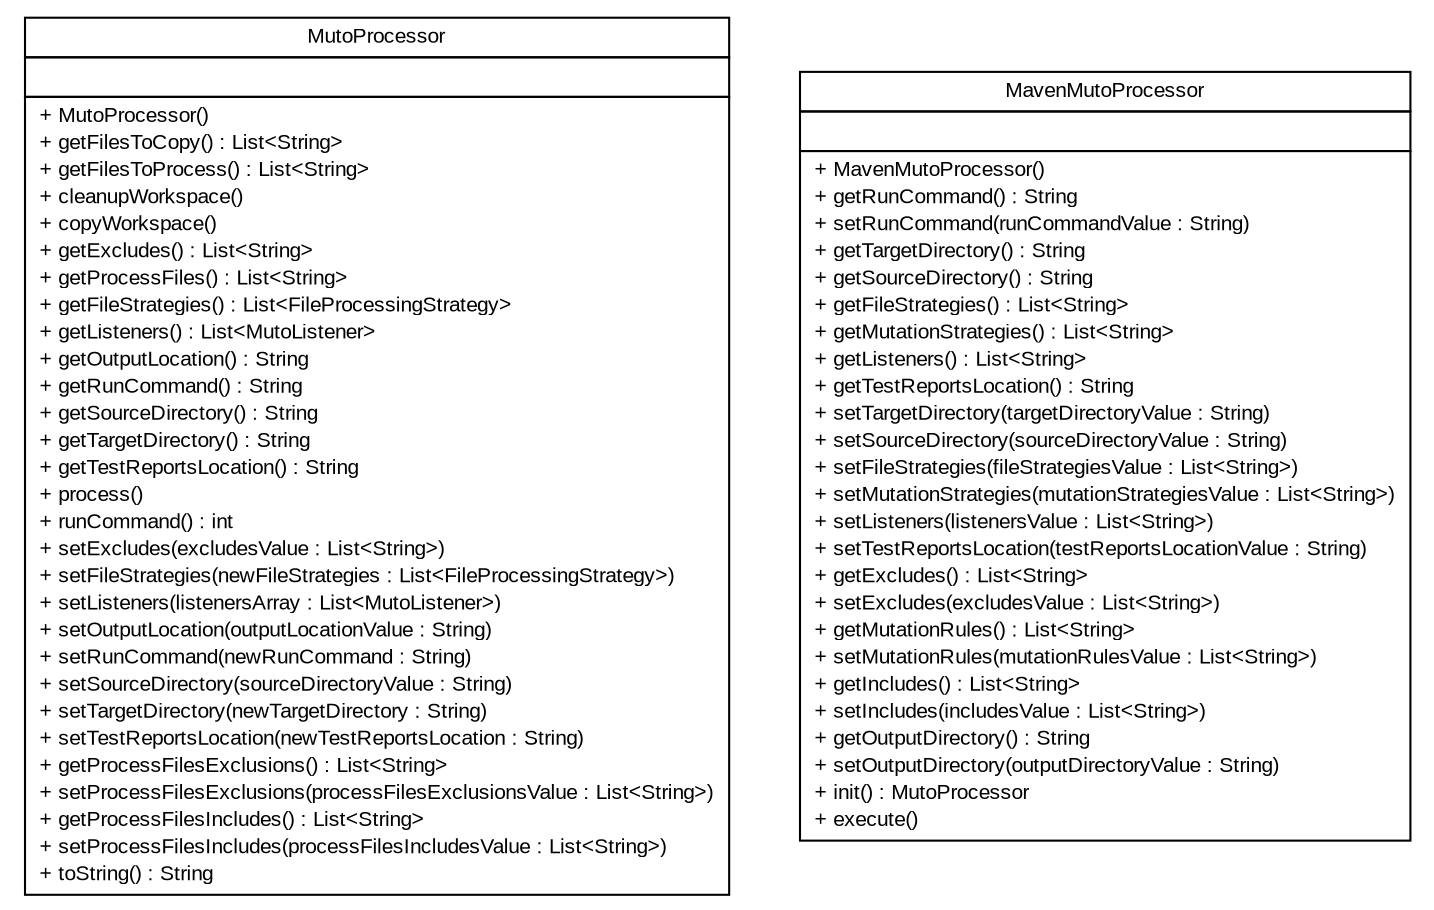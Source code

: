 #!/usr/local/bin/dot
#
# Class diagram 
# Generated by UMLGraph version R5_6 (http://www.umlgraph.org/)
#

digraph G {
	edge [fontname="arial",fontsize=10,labelfontname="arial",labelfontsize=10];
	node [fontname="arial",fontsize=10,shape=plaintext];
	nodesep=0.25;
	ranksep=0.5;
	// com.github.mkolisnyk.muto.processor.MutoProcessor
	c173 [label=<<table title="com.github.mkolisnyk.muto.processor.MutoProcessor" border="0" cellborder="1" cellspacing="0" cellpadding="2" port="p" href="./MutoProcessor.html">
		<tr><td><table border="0" cellspacing="0" cellpadding="1">
<tr><td align="center" balign="center"> MutoProcessor </td></tr>
		</table></td></tr>
		<tr><td><table border="0" cellspacing="0" cellpadding="1">
<tr><td align="left" balign="left">  </td></tr>
		</table></td></tr>
		<tr><td><table border="0" cellspacing="0" cellpadding="1">
<tr><td align="left" balign="left"> + MutoProcessor() </td></tr>
<tr><td align="left" balign="left"> + getFilesToCopy() : List&lt;String&gt; </td></tr>
<tr><td align="left" balign="left"> + getFilesToProcess() : List&lt;String&gt; </td></tr>
<tr><td align="left" balign="left"> + cleanupWorkspace() </td></tr>
<tr><td align="left" balign="left"> + copyWorkspace() </td></tr>
<tr><td align="left" balign="left"> + getExcludes() : List&lt;String&gt; </td></tr>
<tr><td align="left" balign="left"> + getProcessFiles() : List&lt;String&gt; </td></tr>
<tr><td align="left" balign="left"> + getFileStrategies() : List&lt;FileProcessingStrategy&gt; </td></tr>
<tr><td align="left" balign="left"> + getListeners() : List&lt;MutoListener&gt; </td></tr>
<tr><td align="left" balign="left"> + getOutputLocation() : String </td></tr>
<tr><td align="left" balign="left"> + getRunCommand() : String </td></tr>
<tr><td align="left" balign="left"> + getSourceDirectory() : String </td></tr>
<tr><td align="left" balign="left"> + getTargetDirectory() : String </td></tr>
<tr><td align="left" balign="left"> + getTestReportsLocation() : String </td></tr>
<tr><td align="left" balign="left"> + process() </td></tr>
<tr><td align="left" balign="left"> + runCommand() : int </td></tr>
<tr><td align="left" balign="left"> + setExcludes(excludesValue : List&lt;String&gt;) </td></tr>
<tr><td align="left" balign="left"> + setFileStrategies(newFileStrategies : List&lt;FileProcessingStrategy&gt;) </td></tr>
<tr><td align="left" balign="left"> + setListeners(listenersArray : List&lt;MutoListener&gt;) </td></tr>
<tr><td align="left" balign="left"> + setOutputLocation(outputLocationValue : String) </td></tr>
<tr><td align="left" balign="left"> + setRunCommand(newRunCommand : String) </td></tr>
<tr><td align="left" balign="left"> + setSourceDirectory(sourceDirectoryValue : String) </td></tr>
<tr><td align="left" balign="left"> + setTargetDirectory(newTargetDirectory : String) </td></tr>
<tr><td align="left" balign="left"> + setTestReportsLocation(newTestReportsLocation : String) </td></tr>
<tr><td align="left" balign="left"> + getProcessFilesExclusions() : List&lt;String&gt; </td></tr>
<tr><td align="left" balign="left"> + setProcessFilesExclusions(processFilesExclusionsValue : List&lt;String&gt;) </td></tr>
<tr><td align="left" balign="left"> + getProcessFilesIncludes() : List&lt;String&gt; </td></tr>
<tr><td align="left" balign="left"> + setProcessFilesIncludes(processFilesIncludesValue : List&lt;String&gt;) </td></tr>
<tr><td align="left" balign="left"> + toString() : String </td></tr>
		</table></td></tr>
		</table>>, URL="./MutoProcessor.html", fontname="arial", fontcolor="black", fontsize=10.0];
	// com.github.mkolisnyk.muto.processor.MavenMutoProcessor
	c174 [label=<<table title="com.github.mkolisnyk.muto.processor.MavenMutoProcessor" border="0" cellborder="1" cellspacing="0" cellpadding="2" port="p" href="./MavenMutoProcessor.html">
		<tr><td><table border="0" cellspacing="0" cellpadding="1">
<tr><td align="center" balign="center"> MavenMutoProcessor </td></tr>
		</table></td></tr>
		<tr><td><table border="0" cellspacing="0" cellpadding="1">
<tr><td align="left" balign="left">  </td></tr>
		</table></td></tr>
		<tr><td><table border="0" cellspacing="0" cellpadding="1">
<tr><td align="left" balign="left"> + MavenMutoProcessor() </td></tr>
<tr><td align="left" balign="left"> + getRunCommand() : String </td></tr>
<tr><td align="left" balign="left"> + setRunCommand(runCommandValue : String) </td></tr>
<tr><td align="left" balign="left"> + getTargetDirectory() : String </td></tr>
<tr><td align="left" balign="left"> + getSourceDirectory() : String </td></tr>
<tr><td align="left" balign="left"> + getFileStrategies() : List&lt;String&gt; </td></tr>
<tr><td align="left" balign="left"> + getMutationStrategies() : List&lt;String&gt; </td></tr>
<tr><td align="left" balign="left"> + getListeners() : List&lt;String&gt; </td></tr>
<tr><td align="left" balign="left"> + getTestReportsLocation() : String </td></tr>
<tr><td align="left" balign="left"> + setTargetDirectory(targetDirectoryValue : String) </td></tr>
<tr><td align="left" balign="left"> + setSourceDirectory(sourceDirectoryValue : String) </td></tr>
<tr><td align="left" balign="left"> + setFileStrategies(fileStrategiesValue : List&lt;String&gt;) </td></tr>
<tr><td align="left" balign="left"> + setMutationStrategies(mutationStrategiesValue : List&lt;String&gt;) </td></tr>
<tr><td align="left" balign="left"> + setListeners(listenersValue : List&lt;String&gt;) </td></tr>
<tr><td align="left" balign="left"> + setTestReportsLocation(testReportsLocationValue : String) </td></tr>
<tr><td align="left" balign="left"> + getExcludes() : List&lt;String&gt; </td></tr>
<tr><td align="left" balign="left"> + setExcludes(excludesValue : List&lt;String&gt;) </td></tr>
<tr><td align="left" balign="left"> + getMutationRules() : List&lt;String&gt; </td></tr>
<tr><td align="left" balign="left"> + setMutationRules(mutationRulesValue : List&lt;String&gt;) </td></tr>
<tr><td align="left" balign="left"> + getIncludes() : List&lt;String&gt; </td></tr>
<tr><td align="left" balign="left"> + setIncludes(includesValue : List&lt;String&gt;) </td></tr>
<tr><td align="left" balign="left"> + getOutputDirectory() : String </td></tr>
<tr><td align="left" balign="left"> + setOutputDirectory(outputDirectoryValue : String) </td></tr>
<tr><td align="left" balign="left"> + init() : MutoProcessor </td></tr>
<tr><td align="left" balign="left"> + execute() </td></tr>
		</table></td></tr>
		</table>>, URL="./MavenMutoProcessor.html", fontname="arial", fontcolor="black", fontsize=10.0];
}

